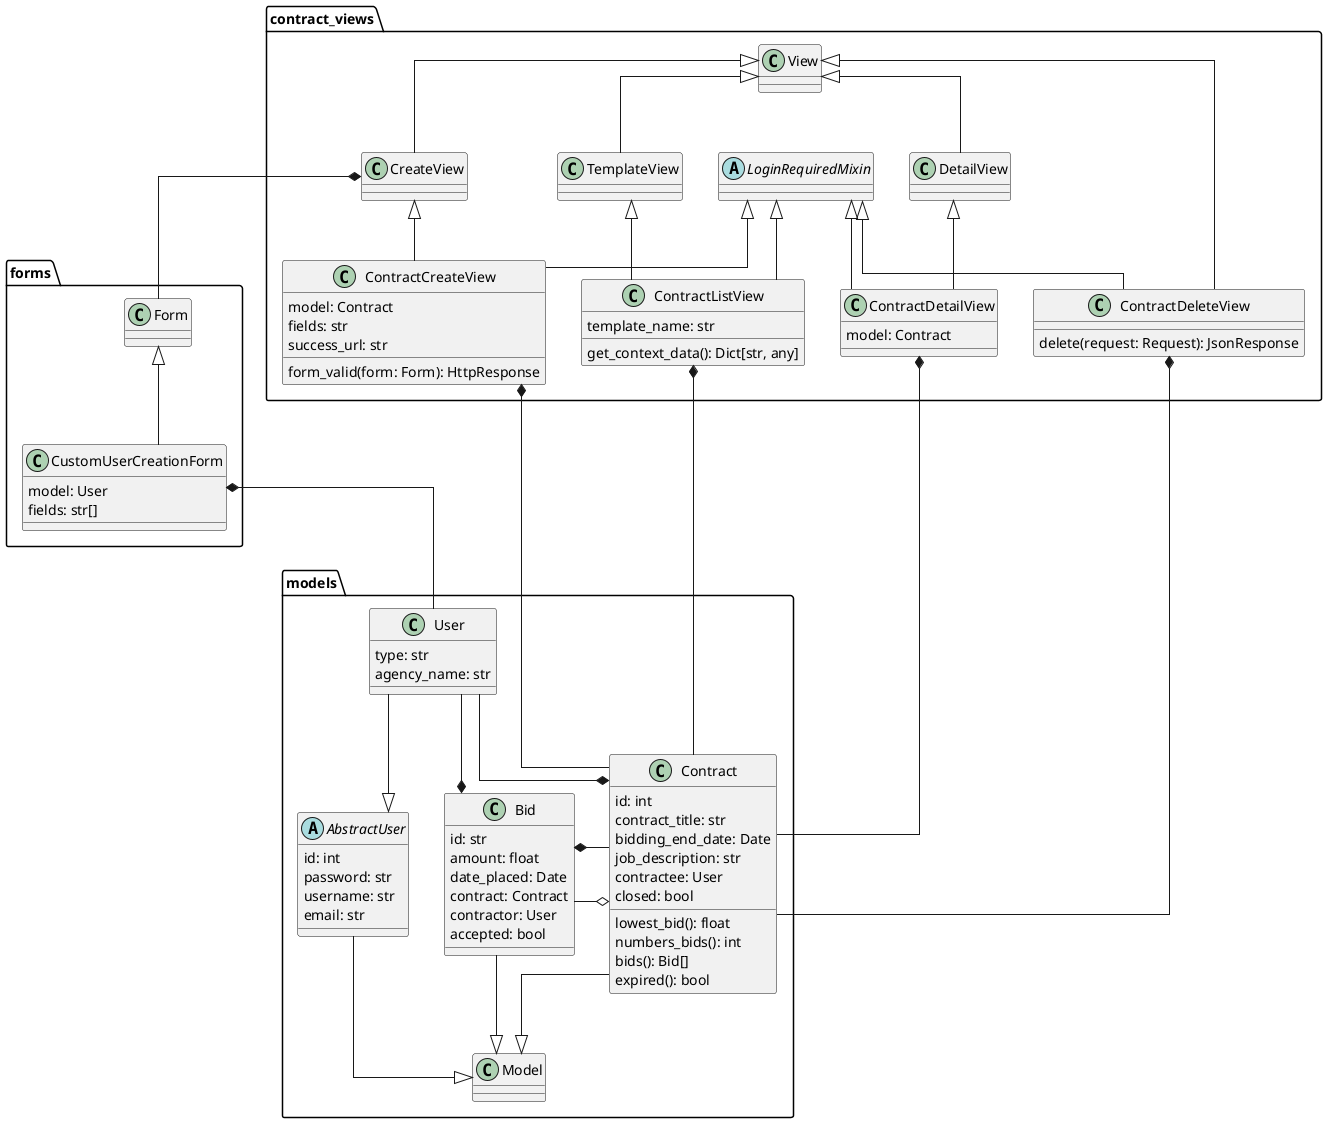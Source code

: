 @startuml class_diagram
skinparam linetype ortho
package "models" {
 class Model {}

 class Bid {
 id: str
 amount: float
 date_placed: Date
 contract: Contract
 contractor: User
 accepted: bool
 } 

 class Contract {
 id: int
 contract_title: str
 bidding_end_date: Date
 job_description: str
 contractee: User
closed: bool
 lowest_bid(): float
 numbers_bids(): int
 bids(): Bid[]
 expired(): bool
 } 

 class User {
 type: str
 agency_name: str
 } 

 abstract class AbstractUser{
 id: int
 password: str
 username: str
 email: str
 }
 
 Bid --|> Model
 Contract --|> Model
 AbstractUser --|> Model
 User --|> AbstractUser
 Bid *-r- Contract
 Bid --o Contract
 User --* Contract
 User --* Bid
 }

package "contract_views" {
class View {}
class CreateView {}
class TemplateView {}
class DetailView {}
abstract class LoginRequiredMixin {}

class ContractListView {
 template_name: str
 get_context_data(): Dict[str, any]
}

class ContractCreateView {
model: Contract
fields: str
success_url: str
form_valid(form: Form): HttpResponse
}

class ContractDetailView {
model: Contract
}

class ContractDeleteView {
    delete(request: Request): JsonResponse
}

View <|-- CreateView
View <|-- DetailView
View <|-- TemplateView
View <|-- ContractDeleteView
DetailView <|-- ContractDetailView
TemplateView <|-- ContractListView
CreateView <|-- ContractCreateView

LoginRequiredMixin <|-- ContractDetailView
LoginRequiredMixin <|-- ContractListView
LoginRequiredMixin <|-- ContractCreateView
LoginRequiredMixin <|-- ContractDeleteView


ContractCreateView *-- Contract
ContractListView *-- Contract
ContractDetailView *-- Contract
ContractDeleteView *-- Contract
}

package "forms" {
class Form {}

class CustomUserCreationForm {
model: User
fields: str[]
}

Form <|-- CustomUserCreationForm
}

CustomUserCreationForm *-- User
CreateView *-- Form

@enduml